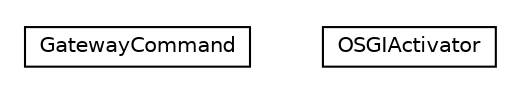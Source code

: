 #!/usr/local/bin/dot
#
# Class diagram 
# Generated by UMLGraph version R5_6-24-gf6e263 (http://www.umlgraph.org/)
#

digraph G {
	edge [fontname="Helvetica",fontsize=10,labelfontname="Helvetica",labelfontsize=10];
	node [fontname="Helvetica",fontsize=10,shape=plaintext];
	nodesep=0.25;
	ranksep=0.5;
	// org.universAAL.ri.gateway.osgi.GatewayCommand
	c2809 [label=<<table title="org.universAAL.ri.gateway.osgi.GatewayCommand" border="0" cellborder="1" cellspacing="0" cellpadding="2" port="p" href="./GatewayCommand.html">
		<tr><td><table border="0" cellspacing="0" cellpadding="1">
<tr><td align="center" balign="center"> GatewayCommand </td></tr>
		</table></td></tr>
		</table>>, URL="./GatewayCommand.html", fontname="Helvetica", fontcolor="black", fontsize=10.0];
	// org.universAAL.ri.gateway.osgi.OSGIActivator
	c2810 [label=<<table title="org.universAAL.ri.gateway.osgi.OSGIActivator" border="0" cellborder="1" cellspacing="0" cellpadding="2" port="p" href="./OSGIActivator.html">
		<tr><td><table border="0" cellspacing="0" cellpadding="1">
<tr><td align="center" balign="center"> OSGIActivator </td></tr>
		</table></td></tr>
		</table>>, URL="./OSGIActivator.html", fontname="Helvetica", fontcolor="black", fontsize=10.0];
}

